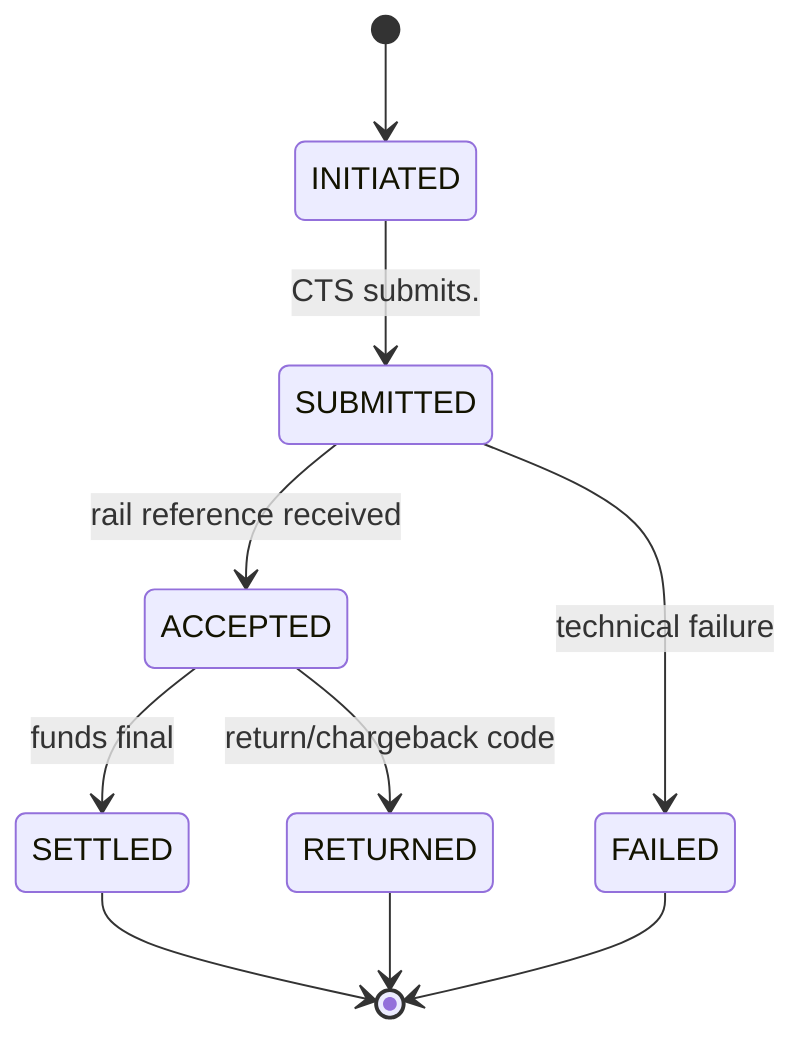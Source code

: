 stateDiagram-v2
  [*] --> INITIATED
  INITIATED --> SUBMITTED: CTS submits.<rail>
  SUBMITTED --> ACCEPTED: rail reference received
  ACCEPTED --> SETTLED: funds final
  ACCEPTED --> RETURNED: return/chargeback code
  SUBMITTED --> FAILED: technical failure
  SETTLED --> [*]
  RETURNED --> [*]
  FAILED --> [*]